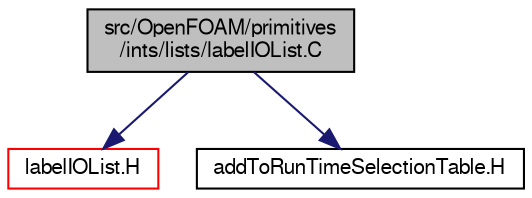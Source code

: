 digraph "src/OpenFOAM/primitives/ints/lists/labelIOList.C"
{
  bgcolor="transparent";
  edge [fontname="FreeSans",fontsize="10",labelfontname="FreeSans",labelfontsize="10"];
  node [fontname="FreeSans",fontsize="10",shape=record];
  Node0 [label="src/OpenFOAM/primitives\l/ints/lists/labelIOList.C",height=0.2,width=0.4,color="black", fillcolor="grey75", style="filled", fontcolor="black"];
  Node0 -> Node1 [color="midnightblue",fontsize="10",style="solid",fontname="FreeSans"];
  Node1 [label="labelIOList.H",height=0.2,width=0.4,color="red",URL="$a12377.html"];
  Node0 -> Node70 [color="midnightblue",fontsize="10",style="solid",fontname="FreeSans"];
  Node70 [label="addToRunTimeSelectionTable.H",height=0.2,width=0.4,color="black",URL="$a09263.html",tooltip="Macros for easy insertion into run-time selection tables. "];
}

